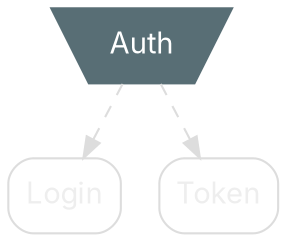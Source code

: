 digraph {
    bgcolor=transparent

    // Default theme
    node[shape="rectangle" style="rounded,filled" color="#586E75" fillcolor="#ffffff" fontcolor="#586E75" fontname="Inter,Arial"]
    edge[color="#586E75" fontcolor="#586E75" fontname="Inter,Arial" fontsize=11]

    // sum types
    auth[shape=invtrapezium, style=filled fontcolor="#FFFFFF" fillcolor="#586E75"]

    auth[label=Auth]

    login[label=Login color="#dddddd" fontcolor="#eeeeee"]
    token[label=Token color="#dddddd" fontcolor="#eeeeee"]

    auth -> token[style=dashed color="#dddddd" fontcolor="#dddddd"]
    auth -> login[style=dashed color="#dddddd" fontcolor="#dddddd"]
}

